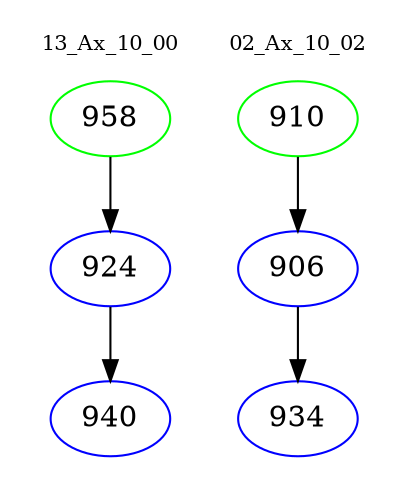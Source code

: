 digraph{
subgraph cluster_0 {
color = white
label = "13_Ax_10_00";
fontsize=10;
T0_958 [label="958", color="green"]
T0_958 -> T0_924 [color="black"]
T0_924 [label="924", color="blue"]
T0_924 -> T0_940 [color="black"]
T0_940 [label="940", color="blue"]
}
subgraph cluster_1 {
color = white
label = "02_Ax_10_02";
fontsize=10;
T1_910 [label="910", color="green"]
T1_910 -> T1_906 [color="black"]
T1_906 [label="906", color="blue"]
T1_906 -> T1_934 [color="black"]
T1_934 [label="934", color="blue"]
}
}
